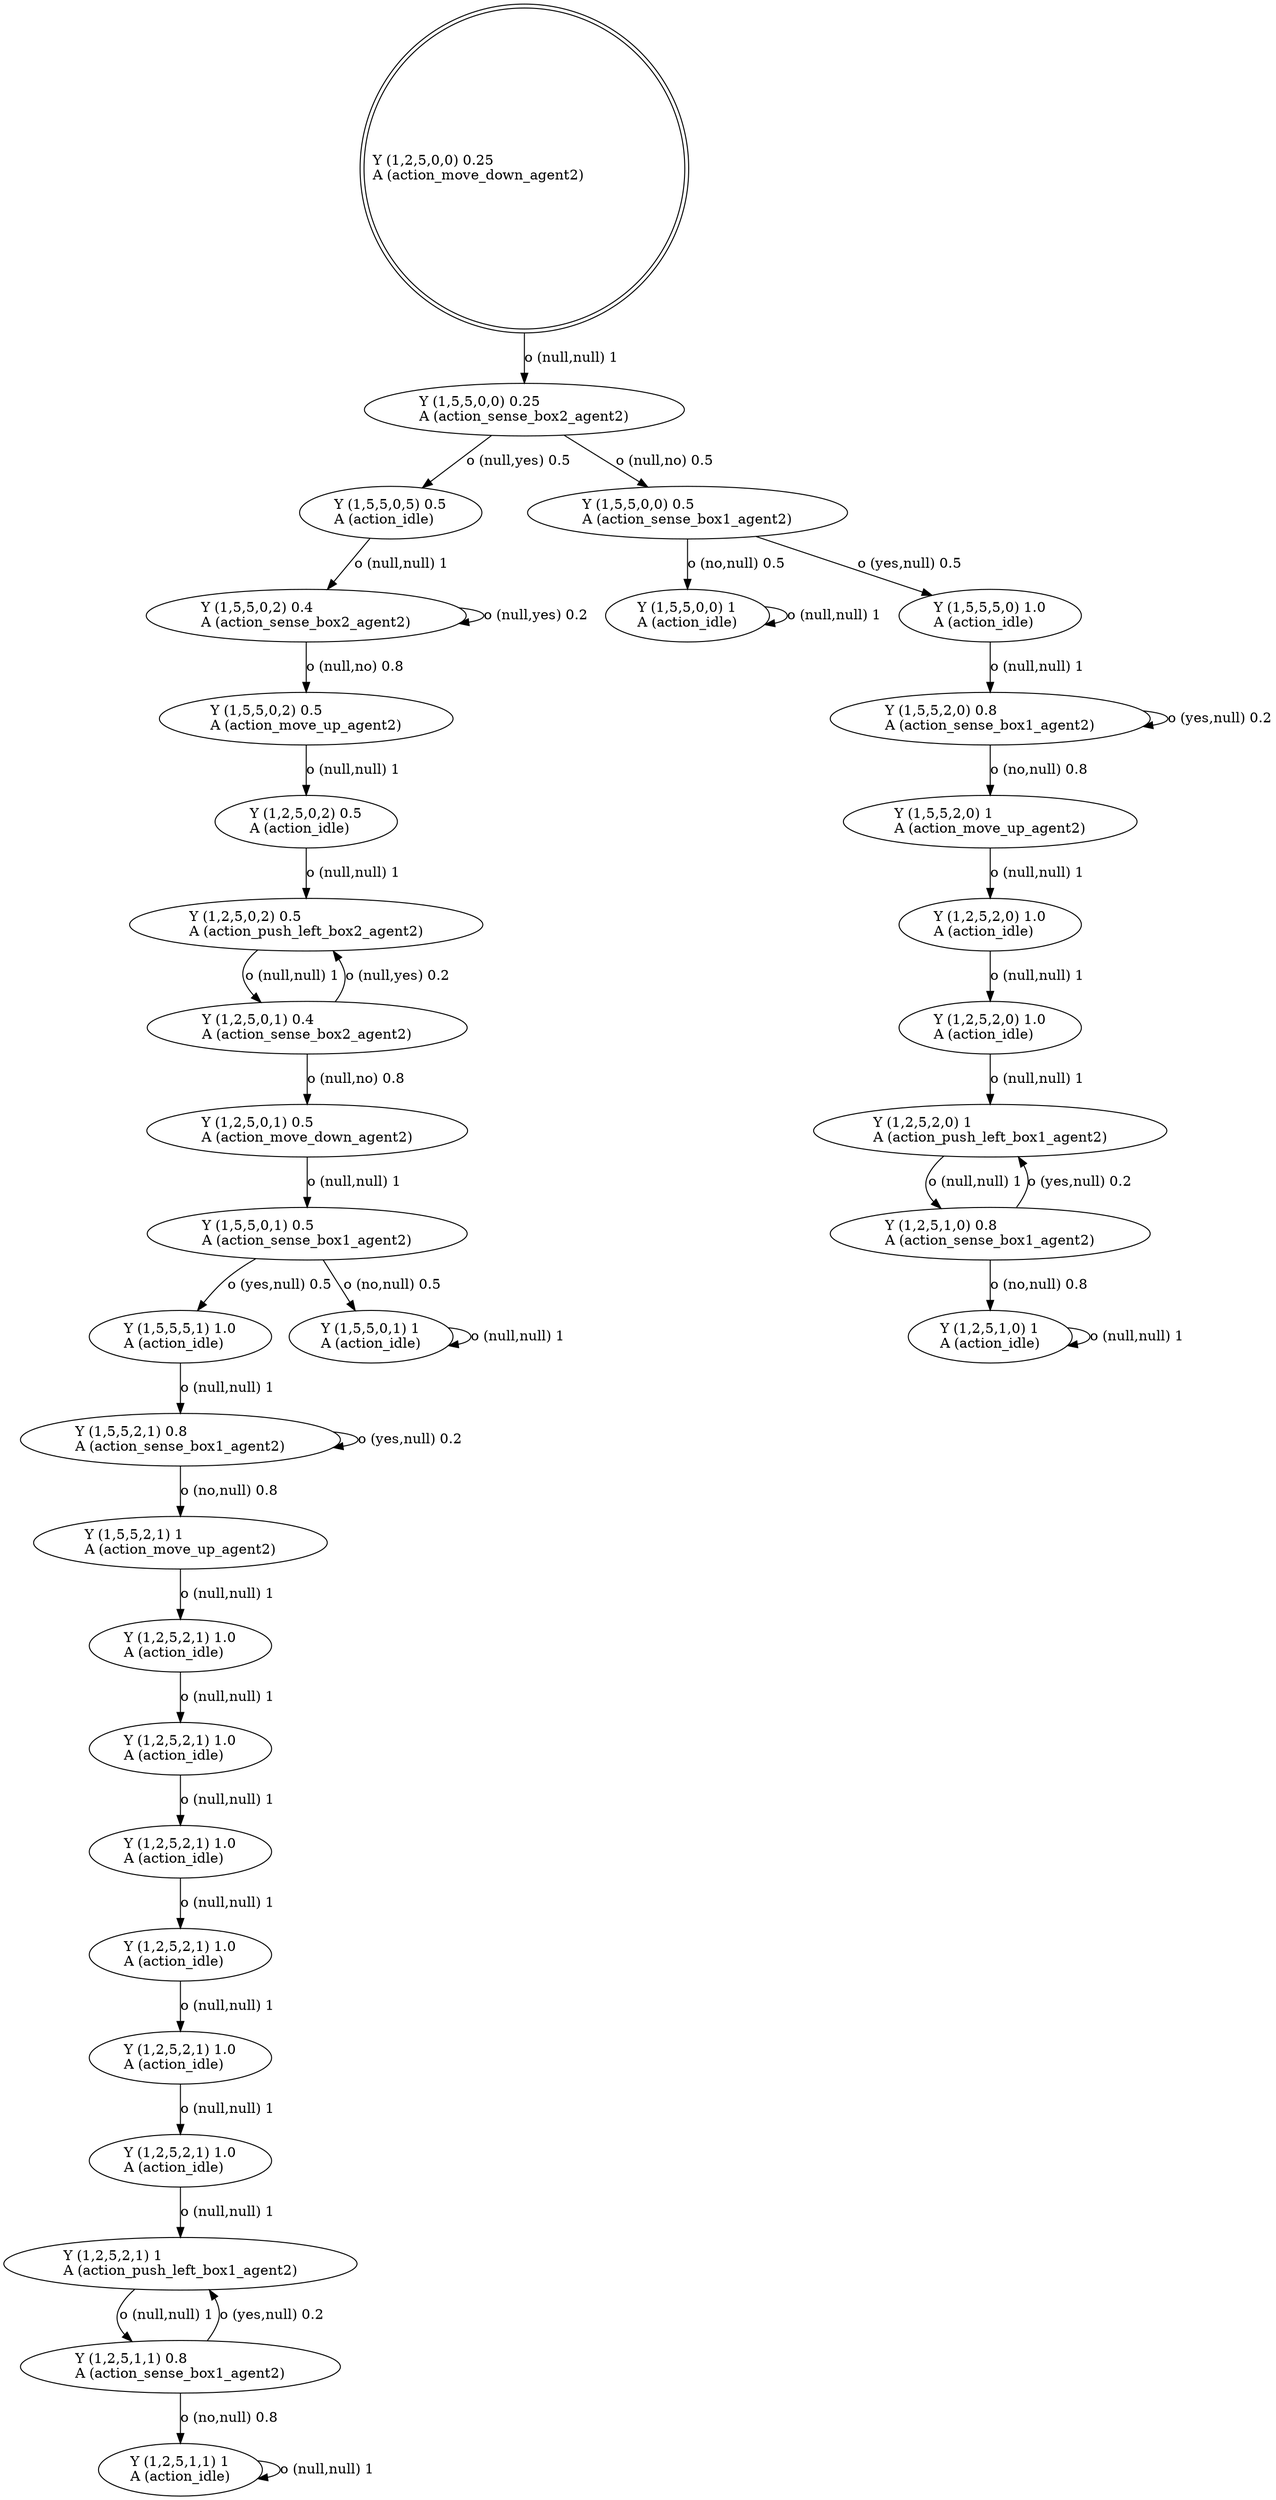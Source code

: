 digraph "G" {
root [label="Y (1,2,5,0,0) 0.25\lA (action_move_down_agent2)\l", labeljust="l", shape=doublecircle];
x0row146 [label="Y (1,2,5,1,1) 1\lA (action_idle)\l"];
x0row217 [label="Y (1,2,5,1,0) 1\lA (action_idle)\l"];
x0row136 [label="Y (1,2,5,1,1) 0.8\lA (action_sense_box1_agent2)\l"];
x0row123 [label="Y (1,2,5,2,1) 1\lA (action_push_left_box1_agent2)\l"];
x0row120 [label="Y (1,5,5,2,1) 1\lA (action_move_up_agent2)\l"];
x0row208 [label="Y (1,2,5,1,0) 0.8\lA (action_sense_box1_agent2)\l"];
x0row104 [label="Y (1,5,5,2,1) 0.8\lA (action_sense_box1_agent2)\l"];
x0row98 [label="Y (1,5,5,5,1) 1.0\lA (action_idle)\l"];
x0row99 [label="Y (1,5,5,0,1) 1\lA (action_idle)\l"];
x0row89 [label="Y (1,5,5,0,1) 0.5\lA (action_sense_box1_agent2)\l"];
x0row197 [label="Y (1,2,5,2,0) 1\lA (action_push_left_box1_agent2)\l"];
x0row194 [label="Y (1,5,5,2,0) 1\lA (action_move_up_agent2)\l"];
x0row73 [label="Y (1,2,5,0,1) 0.5\lA (action_move_down_agent2)\l"];
x0row63 [label="Y (1,2,5,0,1) 0.4\lA (action_sense_box2_agent2)\l"];
x0row52 [label="Y (1,2,5,0,2) 0.5\lA (action_push_left_box2_agent2)\l"];
x0row179 [label="Y (1,5,5,2,0) 0.8\lA (action_sense_box1_agent2)\l"];
x0row40 [label="Y (1,5,5,0,2) 0.5\lA (action_move_up_agent2)\l"];
x0row35 [label="Y (1,5,5,0,2) 0.4\lA (action_sense_box2_agent2)\l"];
x0row175 [label="Y (1,5,5,0,0) 1\lA (action_idle)\l"];
x0row174 [label="Y (1,5,5,5,0) 1.0\lA (action_idle)\l"];
x0row12 [label="Y (1,5,5,0,5) 0.5\lA (action_idle)\l"];
x0row13 [label="Y (1,5,5,0,0) 0.5\lA (action_sense_box1_agent2)\l"];
x0row9 [label="Y (1,5,5,0,0) 0.25\lA (action_sense_box2_agent2)\l"];
x0row52_noop_0 [label="Y (1,2,5,0,2) 0.5\lA (action_idle)\l"];
x0row197_noop_0 [label="Y (1,2,5,2,0) 1.0\lA (action_idle)\l"];
x0row197_noop_1 [label="Y (1,2,5,2,0) 1.0\lA (action_idle)\l"];
x0row123_noop_0 [label="Y (1,2,5,2,1) 1.0\lA (action_idle)\l"];
x0row123_noop_1 [label="Y (1,2,5,2,1) 1.0\lA (action_idle)\l"];
x0row123_noop_2 [label="Y (1,2,5,2,1) 1.0\lA (action_idle)\l"];
x0row123_noop_3 [label="Y (1,2,5,2,1) 1.0\lA (action_idle)\l"];
x0row123_noop_4 [label="Y (1,2,5,2,1) 1.0\lA (action_idle)\l"];
x0row123_noop_5 [label="Y (1,2,5,2,1) 1.0\lA (action_idle)\l"];
root -> x0row9  [key=0, label="o (null,null) 1\l"];
x0row146 -> x0row146  [key=0, label="o (null,null) 1\l"];
x0row217 -> x0row217  [key=0, label="o (null,null) 1\l"];
x0row136 -> x0row123  [key=0, label="o (yes,null) 0.2\l"];
x0row136 -> x0row146  [key=0, label="o (no,null) 0.8\l"];
x0row123 -> x0row136  [key=0, label="o (null,null) 1\l"];
x0row120 -> x0row123_noop_0  [key=0, label="o (null,null) 1\l"];
x0row208 -> x0row197  [key=0, label="o (yes,null) 0.2\l"];
x0row208 -> x0row217  [key=0, label="o (no,null) 0.8\l"];
x0row104 -> x0row120  [key=0, label="o (no,null) 0.8\l"];
x0row104 -> x0row104  [key=0, label="o (yes,null) 0.2\l"];
x0row98 -> x0row104  [key=0, label="o (null,null) 1\l"];
x0row99 -> x0row99  [key=0, label="o (null,null) 1\l"];
x0row89 -> x0row98  [key=0, label="o (yes,null) 0.5\l"];
x0row89 -> x0row99  [key=0, label="o (no,null) 0.5\l"];
x0row197 -> x0row208  [key=0, label="o (null,null) 1\l"];
x0row194 -> x0row197_noop_0  [key=0, label="o (null,null) 1\l"];
x0row73 -> x0row89  [key=0, label="o (null,null) 1\l"];
x0row63 -> x0row52  [key=0, label="o (null,yes) 0.2\l"];
x0row63 -> x0row73  [key=0, label="o (null,no) 0.8\l"];
x0row52 -> x0row63  [key=0, label="o (null,null) 1\l"];
x0row179 -> x0row194  [key=0, label="o (no,null) 0.8\l"];
x0row179 -> x0row179  [key=0, label="o (yes,null) 0.2\l"];
x0row40 -> x0row52_noop_0  [key=0, label="o (null,null) 1\l"];
x0row35 -> x0row40  [key=0, label="o (null,no) 0.8\l"];
x0row35 -> x0row35  [key=0, label="o (null,yes) 0.2\l"];
x0row175 -> x0row175  [key=0, label="o (null,null) 1\l"];
x0row174 -> x0row179  [key=0, label="o (null,null) 1\l"];
x0row12 -> x0row35  [key=0, label="o (null,null) 1\l"];
x0row13 -> x0row174  [key=0, label="o (yes,null) 0.5\l"];
x0row13 -> x0row175  [key=0, label="o (no,null) 0.5\l"];
x0row9 -> x0row12  [key=0, label="o (null,yes) 0.5\l"];
x0row9 -> x0row13  [key=0, label="o (null,no) 0.5\l"];
x0row52_noop_0 -> x0row52  [key=0, label="o (null,null) 1\l"];
x0row197_noop_0 -> x0row197_noop_1  [key=0, label="o (null,null) 1\l"];
x0row197_noop_1 -> x0row197  [key=0, label="o (null,null) 1\l"];
x0row123_noop_0 -> x0row123_noop_1  [key=0, label="o (null,null) 1\l"];
x0row123_noop_1 -> x0row123_noop_2  [key=0, label="o (null,null) 1\l"];
x0row123_noop_2 -> x0row123_noop_3  [key=0, label="o (null,null) 1\l"];
x0row123_noop_3 -> x0row123_noop_4  [key=0, label="o (null,null) 1\l"];
x0row123_noop_4 -> x0row123_noop_5  [key=0, label="o (null,null) 1\l"];
x0row123_noop_5 -> x0row123  [key=0, label="o (null,null) 1\l"];
}
